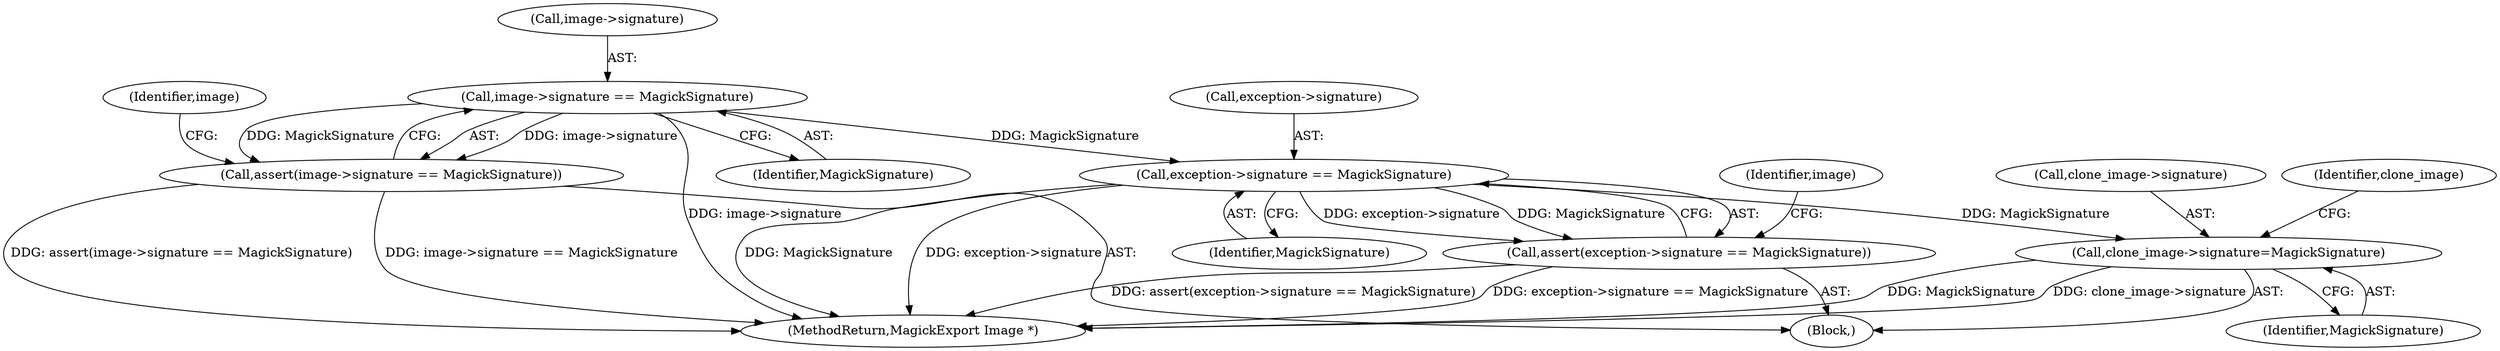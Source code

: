 digraph "0_ImageMagick_01843366d6a7b96e22ad7bb67f3df7d9fd4d5d74@pointer" {
"1000119" [label="(Call,image->signature == MagickSignature)"];
"1000118" [label="(Call,assert(image->signature == MagickSignature))"];
"1000146" [label="(Call,exception->signature == MagickSignature)"];
"1000145" [label="(Call,assert(exception->signature == MagickSignature))"];
"1000204" [label="(Call,clone_image->signature=MagickSignature)"];
"1000204" [label="(Call,clone_image->signature=MagickSignature)"];
"1000205" [label="(Call,clone_image->signature)"];
"1000155" [label="(Identifier,image)"];
"1000119" [label="(Call,image->signature == MagickSignature)"];
"1000208" [label="(Identifier,MagickSignature)"];
"1000146" [label="(Call,exception->signature == MagickSignature)"];
"1000147" [label="(Call,exception->signature)"];
"1000120" [label="(Call,image->signature)"];
"1000842" [label="(MethodReturn,MagickExport Image *)"];
"1000127" [label="(Identifier,image)"];
"1000150" [label="(Identifier,MagickSignature)"];
"1000211" [label="(Identifier,clone_image)"];
"1000145" [label="(Call,assert(exception->signature == MagickSignature))"];
"1000108" [label="(Block,)"];
"1000118" [label="(Call,assert(image->signature == MagickSignature))"];
"1000123" [label="(Identifier,MagickSignature)"];
"1000119" -> "1000118"  [label="AST: "];
"1000119" -> "1000123"  [label="CFG: "];
"1000120" -> "1000119"  [label="AST: "];
"1000123" -> "1000119"  [label="AST: "];
"1000118" -> "1000119"  [label="CFG: "];
"1000119" -> "1000842"  [label="DDG: image->signature"];
"1000119" -> "1000118"  [label="DDG: image->signature"];
"1000119" -> "1000118"  [label="DDG: MagickSignature"];
"1000119" -> "1000146"  [label="DDG: MagickSignature"];
"1000118" -> "1000108"  [label="AST: "];
"1000127" -> "1000118"  [label="CFG: "];
"1000118" -> "1000842"  [label="DDG: assert(image->signature == MagickSignature)"];
"1000118" -> "1000842"  [label="DDG: image->signature == MagickSignature"];
"1000146" -> "1000145"  [label="AST: "];
"1000146" -> "1000150"  [label="CFG: "];
"1000147" -> "1000146"  [label="AST: "];
"1000150" -> "1000146"  [label="AST: "];
"1000145" -> "1000146"  [label="CFG: "];
"1000146" -> "1000842"  [label="DDG: MagickSignature"];
"1000146" -> "1000842"  [label="DDG: exception->signature"];
"1000146" -> "1000145"  [label="DDG: exception->signature"];
"1000146" -> "1000145"  [label="DDG: MagickSignature"];
"1000146" -> "1000204"  [label="DDG: MagickSignature"];
"1000145" -> "1000108"  [label="AST: "];
"1000155" -> "1000145"  [label="CFG: "];
"1000145" -> "1000842"  [label="DDG: assert(exception->signature == MagickSignature)"];
"1000145" -> "1000842"  [label="DDG: exception->signature == MagickSignature"];
"1000204" -> "1000108"  [label="AST: "];
"1000204" -> "1000208"  [label="CFG: "];
"1000205" -> "1000204"  [label="AST: "];
"1000208" -> "1000204"  [label="AST: "];
"1000211" -> "1000204"  [label="CFG: "];
"1000204" -> "1000842"  [label="DDG: MagickSignature"];
"1000204" -> "1000842"  [label="DDG: clone_image->signature"];
}
